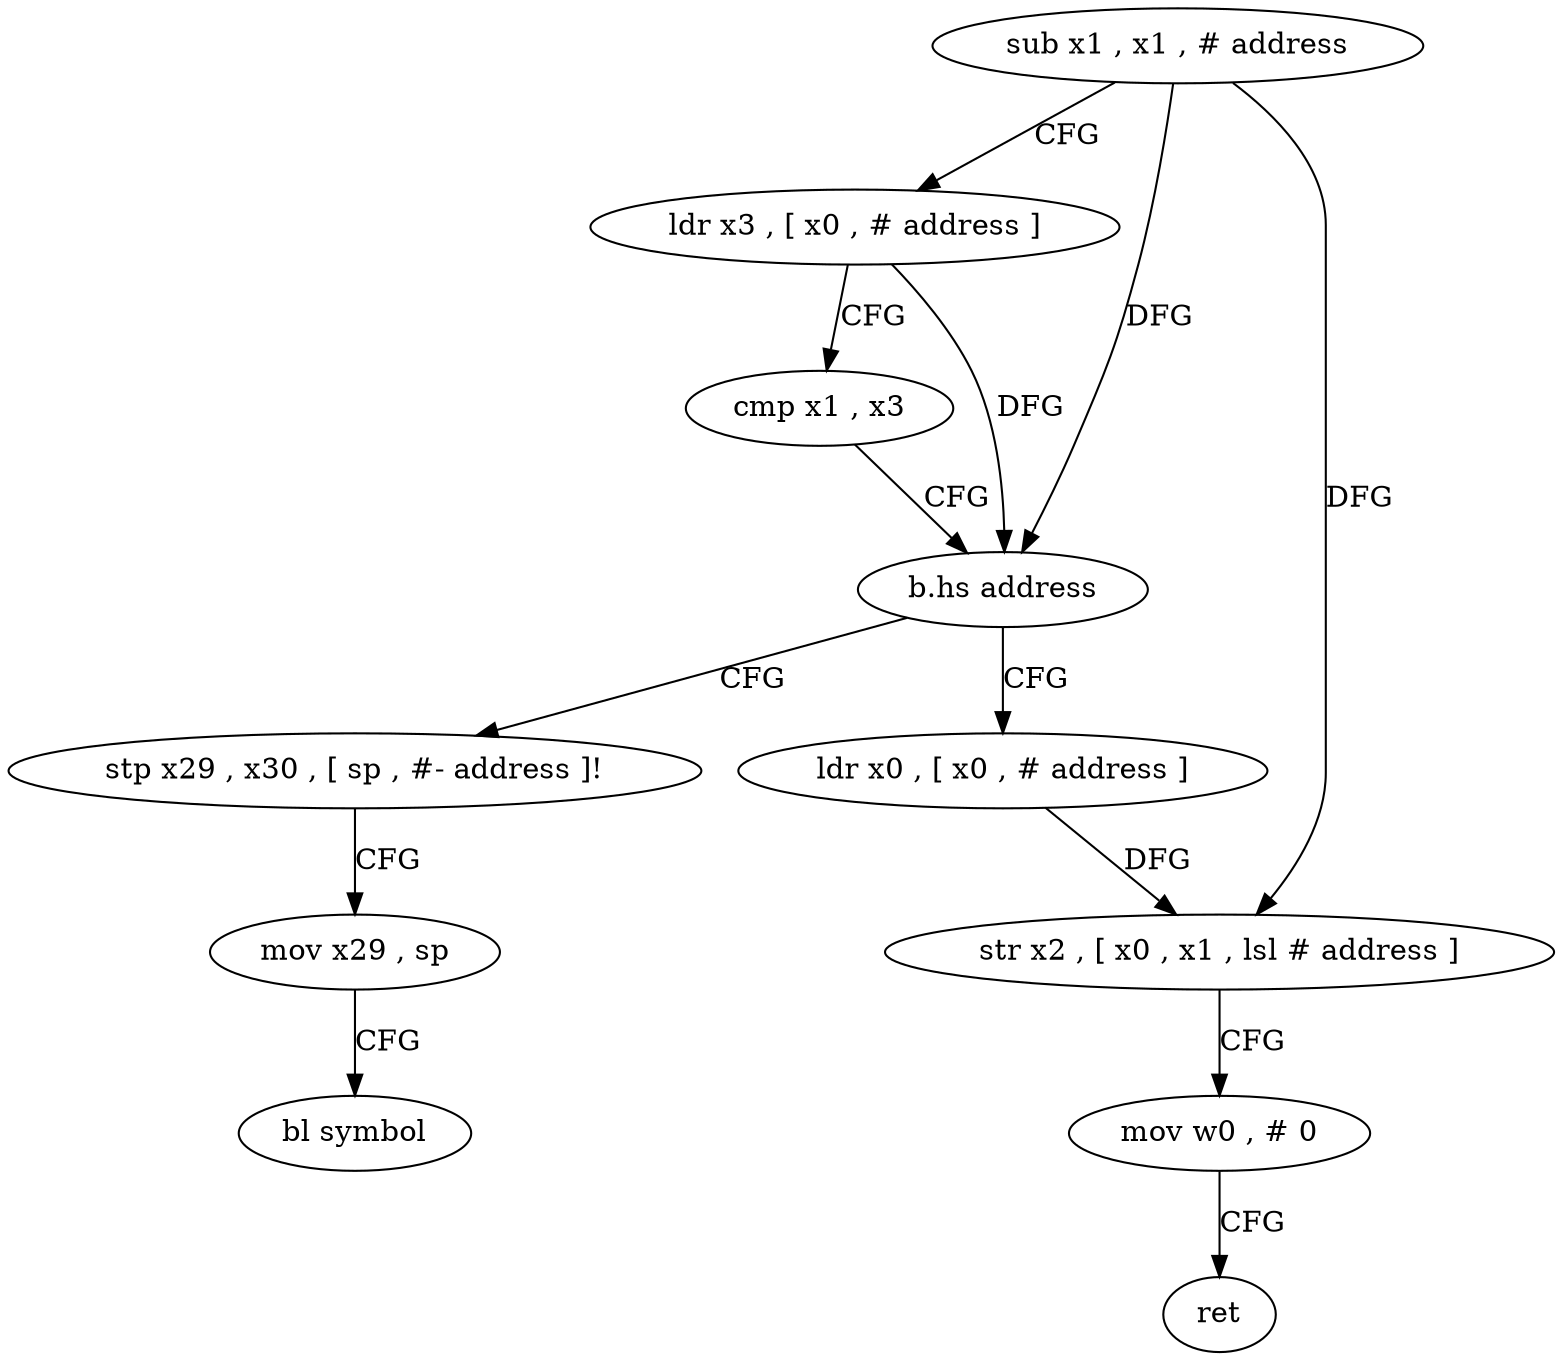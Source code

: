 digraph "func" {
"153808" [label = "sub x1 , x1 , # address" ]
"153812" [label = "ldr x3 , [ x0 , # address ]" ]
"153816" [label = "cmp x1 , x3" ]
"153820" [label = "b.hs address" ]
"153840" [label = "stp x29 , x30 , [ sp , #- address ]!" ]
"153824" [label = "ldr x0 , [ x0 , # address ]" ]
"153844" [label = "mov x29 , sp" ]
"153848" [label = "bl symbol" ]
"153828" [label = "str x2 , [ x0 , x1 , lsl # address ]" ]
"153832" [label = "mov w0 , # 0" ]
"153836" [label = "ret" ]
"153808" -> "153812" [ label = "CFG" ]
"153808" -> "153820" [ label = "DFG" ]
"153808" -> "153828" [ label = "DFG" ]
"153812" -> "153816" [ label = "CFG" ]
"153812" -> "153820" [ label = "DFG" ]
"153816" -> "153820" [ label = "CFG" ]
"153820" -> "153840" [ label = "CFG" ]
"153820" -> "153824" [ label = "CFG" ]
"153840" -> "153844" [ label = "CFG" ]
"153824" -> "153828" [ label = "DFG" ]
"153844" -> "153848" [ label = "CFG" ]
"153828" -> "153832" [ label = "CFG" ]
"153832" -> "153836" [ label = "CFG" ]
}
